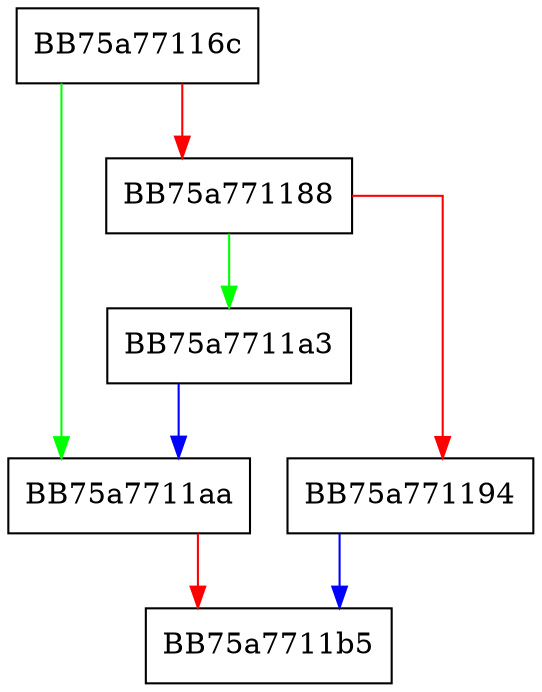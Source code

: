 digraph WindowsGetStringRawBuffer {
  node [shape="box"];
  graph [splines=ortho];
  BB75a77116c -> BB75a7711aa [color="green"];
  BB75a77116c -> BB75a771188 [color="red"];
  BB75a771188 -> BB75a7711a3 [color="green"];
  BB75a771188 -> BB75a771194 [color="red"];
  BB75a771194 -> BB75a7711b5 [color="blue"];
  BB75a7711a3 -> BB75a7711aa [color="blue"];
  BB75a7711aa -> BB75a7711b5 [color="red"];
}